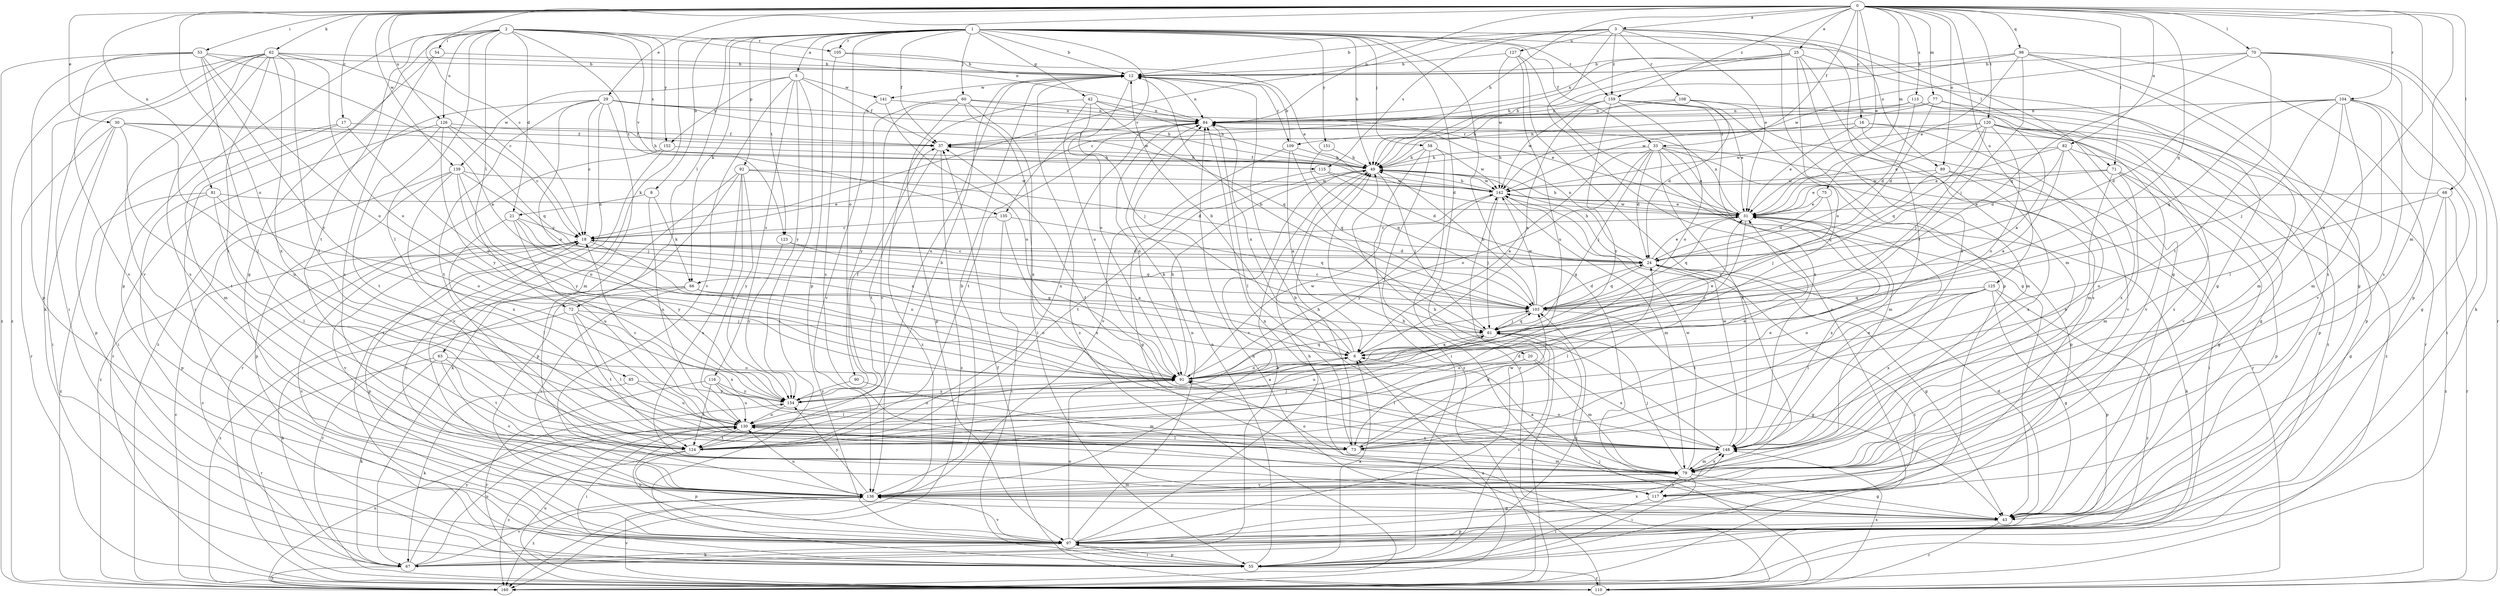 strict digraph  {
0;
1;
2;
3;
5;
6;
8;
12;
16;
17;
18;
20;
21;
24;
25;
29;
30;
31;
33;
37;
42;
43;
49;
53;
54;
55;
58;
60;
61;
62;
63;
66;
67;
68;
70;
71;
72;
73;
75;
77;
79;
81;
82;
84;
85;
89;
90;
91;
92;
97;
98;
103;
104;
105;
108;
109;
110;
113;
115;
116;
117;
120;
123;
124;
125;
126;
127;
130;
135;
136;
139;
141;
142;
148;
151;
152;
154;
159;
160;
0 -> 3  [label=a];
0 -> 16  [label=c];
0 -> 17  [label=c];
0 -> 18  [label=c];
0 -> 25  [label=e];
0 -> 29  [label=e];
0 -> 30  [label=e];
0 -> 31  [label=e];
0 -> 33  [label=f];
0 -> 49  [label=h];
0 -> 53  [label=i];
0 -> 62  [label=k];
0 -> 68  [label=l];
0 -> 70  [label=l];
0 -> 71  [label=l];
0 -> 75  [label=m];
0 -> 77  [label=m];
0 -> 79  [label=m];
0 -> 81  [label=n];
0 -> 82  [label=n];
0 -> 84  [label=n];
0 -> 85  [label=o];
0 -> 89  [label=o];
0 -> 98  [label=q];
0 -> 103  [label=q];
0 -> 104  [label=r];
0 -> 113  [label=s];
0 -> 120  [label=t];
0 -> 125  [label=u];
0 -> 126  [label=u];
0 -> 139  [label=w];
0 -> 148  [label=x];
0 -> 159  [label=z];
1 -> 5  [label=a];
1 -> 8  [label=b];
1 -> 12  [label=b];
1 -> 20  [label=d];
1 -> 33  [label=f];
1 -> 37  [label=f];
1 -> 42  [label=g];
1 -> 43  [label=g];
1 -> 49  [label=h];
1 -> 58  [label=j];
1 -> 60  [label=j];
1 -> 63  [label=k];
1 -> 66  [label=k];
1 -> 71  [label=l];
1 -> 72  [label=l];
1 -> 89  [label=o];
1 -> 90  [label=o];
1 -> 92  [label=p];
1 -> 97  [label=p];
1 -> 105  [label=r];
1 -> 123  [label=t];
1 -> 135  [label=v];
1 -> 151  [label=y];
1 -> 159  [label=z];
2 -> 21  [label=d];
2 -> 43  [label=g];
2 -> 54  [label=i];
2 -> 72  [label=l];
2 -> 73  [label=l];
2 -> 84  [label=n];
2 -> 97  [label=p];
2 -> 105  [label=r];
2 -> 115  [label=s];
2 -> 123  [label=t];
2 -> 124  [label=t];
2 -> 126  [label=u];
2 -> 135  [label=v];
2 -> 152  [label=y];
3 -> 12  [label=b];
3 -> 18  [label=c];
3 -> 31  [label=e];
3 -> 43  [label=g];
3 -> 73  [label=l];
3 -> 97  [label=p];
3 -> 108  [label=r];
3 -> 115  [label=s];
3 -> 127  [label=u];
3 -> 159  [label=z];
3 -> 160  [label=z];
5 -> 37  [label=f];
5 -> 55  [label=i];
5 -> 116  [label=s];
5 -> 136  [label=v];
5 -> 139  [label=w];
5 -> 141  [label=w];
5 -> 152  [label=y];
5 -> 154  [label=y];
6 -> 12  [label=b];
6 -> 31  [label=e];
6 -> 84  [label=n];
6 -> 91  [label=o];
8 -> 21  [label=d];
8 -> 66  [label=k];
8 -> 130  [label=u];
12 -> 84  [label=n];
12 -> 91  [label=o];
12 -> 109  [label=r];
12 -> 130  [label=u];
12 -> 141  [label=w];
12 -> 160  [label=z];
16 -> 31  [label=e];
16 -> 37  [label=f];
16 -> 79  [label=m];
16 -> 109  [label=r];
16 -> 136  [label=v];
16 -> 160  [label=z];
17 -> 37  [label=f];
17 -> 55  [label=i];
17 -> 79  [label=m];
17 -> 91  [label=o];
18 -> 24  [label=d];
18 -> 91  [label=o];
18 -> 97  [label=p];
18 -> 103  [label=q];
18 -> 136  [label=v];
20 -> 73  [label=l];
20 -> 79  [label=m];
20 -> 91  [label=o];
20 -> 148  [label=x];
21 -> 6  [label=a];
21 -> 18  [label=c];
21 -> 73  [label=l];
21 -> 130  [label=u];
21 -> 154  [label=y];
24 -> 18  [label=c];
24 -> 31  [label=e];
24 -> 43  [label=g];
24 -> 49  [label=h];
24 -> 55  [label=i];
24 -> 66  [label=k];
24 -> 73  [label=l];
24 -> 84  [label=n];
24 -> 103  [label=q];
25 -> 12  [label=b];
25 -> 18  [label=c];
25 -> 43  [label=g];
25 -> 49  [label=h];
25 -> 79  [label=m];
25 -> 84  [label=n];
25 -> 91  [label=o];
25 -> 148  [label=x];
29 -> 18  [label=c];
29 -> 49  [label=h];
29 -> 55  [label=i];
29 -> 79  [label=m];
29 -> 84  [label=n];
29 -> 91  [label=o];
29 -> 124  [label=t];
29 -> 142  [label=w];
29 -> 160  [label=z];
30 -> 37  [label=f];
30 -> 49  [label=h];
30 -> 55  [label=i];
30 -> 97  [label=p];
30 -> 110  [label=r];
30 -> 124  [label=t];
30 -> 130  [label=u];
31 -> 18  [label=c];
31 -> 49  [label=h];
31 -> 67  [label=k];
31 -> 84  [label=n];
31 -> 91  [label=o];
31 -> 103  [label=q];
31 -> 142  [label=w];
31 -> 148  [label=x];
33 -> 6  [label=a];
33 -> 24  [label=d];
33 -> 31  [label=e];
33 -> 49  [label=h];
33 -> 61  [label=j];
33 -> 79  [label=m];
33 -> 91  [label=o];
33 -> 97  [label=p];
33 -> 110  [label=r];
33 -> 148  [label=x];
37 -> 49  [label=h];
37 -> 124  [label=t];
37 -> 160  [label=z];
42 -> 49  [label=h];
42 -> 61  [label=j];
42 -> 84  [label=n];
42 -> 91  [label=o];
42 -> 103  [label=q];
42 -> 160  [label=z];
43 -> 12  [label=b];
43 -> 24  [label=d];
43 -> 84  [label=n];
43 -> 97  [label=p];
43 -> 110  [label=r];
49 -> 37  [label=f];
49 -> 61  [label=j];
49 -> 67  [label=k];
49 -> 124  [label=t];
49 -> 136  [label=v];
49 -> 142  [label=w];
53 -> 6  [label=a];
53 -> 12  [label=b];
53 -> 73  [label=l];
53 -> 91  [label=o];
53 -> 97  [label=p];
53 -> 136  [label=v];
53 -> 154  [label=y];
53 -> 160  [label=z];
54 -> 12  [label=b];
54 -> 55  [label=i];
54 -> 117  [label=s];
55 -> 6  [label=a];
55 -> 84  [label=n];
55 -> 97  [label=p];
55 -> 103  [label=q];
55 -> 110  [label=r];
58 -> 49  [label=h];
58 -> 55  [label=i];
58 -> 110  [label=r];
58 -> 142  [label=w];
58 -> 160  [label=z];
60 -> 31  [label=e];
60 -> 55  [label=i];
60 -> 84  [label=n];
60 -> 97  [label=p];
60 -> 136  [label=v];
60 -> 148  [label=x];
60 -> 154  [label=y];
61 -> 6  [label=a];
61 -> 12  [label=b];
61 -> 55  [label=i];
61 -> 103  [label=q];
61 -> 130  [label=u];
62 -> 12  [label=b];
62 -> 18  [label=c];
62 -> 55  [label=i];
62 -> 67  [label=k];
62 -> 73  [label=l];
62 -> 91  [label=o];
62 -> 117  [label=s];
62 -> 124  [label=t];
62 -> 136  [label=v];
62 -> 148  [label=x];
62 -> 160  [label=z];
63 -> 67  [label=k];
63 -> 91  [label=o];
63 -> 110  [label=r];
63 -> 124  [label=t];
63 -> 136  [label=v];
66 -> 91  [label=o];
66 -> 103  [label=q];
66 -> 110  [label=r];
66 -> 136  [label=v];
66 -> 160  [label=z];
67 -> 18  [label=c];
67 -> 130  [label=u];
67 -> 136  [label=v];
67 -> 154  [label=y];
67 -> 160  [label=z];
68 -> 31  [label=e];
68 -> 43  [label=g];
68 -> 91  [label=o];
68 -> 110  [label=r];
68 -> 160  [label=z];
70 -> 12  [label=b];
70 -> 67  [label=k];
70 -> 103  [label=q];
70 -> 110  [label=r];
70 -> 117  [label=s];
70 -> 124  [label=t];
70 -> 142  [label=w];
71 -> 31  [label=e];
71 -> 43  [label=g];
71 -> 79  [label=m];
71 -> 97  [label=p];
71 -> 142  [label=w];
71 -> 148  [label=x];
72 -> 61  [label=j];
72 -> 67  [label=k];
72 -> 73  [label=l];
72 -> 124  [label=t];
72 -> 148  [label=x];
73 -> 31  [label=e];
73 -> 49  [label=h];
73 -> 79  [label=m];
73 -> 103  [label=q];
75 -> 24  [label=d];
75 -> 31  [label=e];
75 -> 61  [label=j];
77 -> 6  [label=a];
77 -> 24  [label=d];
77 -> 79  [label=m];
77 -> 84  [label=n];
77 -> 142  [label=w];
79 -> 6  [label=a];
79 -> 43  [label=g];
79 -> 49  [label=h];
79 -> 55  [label=i];
79 -> 61  [label=j];
79 -> 91  [label=o];
79 -> 117  [label=s];
79 -> 130  [label=u];
79 -> 136  [label=v];
79 -> 142  [label=w];
79 -> 148  [label=x];
81 -> 31  [label=e];
81 -> 73  [label=l];
81 -> 91  [label=o];
81 -> 97  [label=p];
81 -> 160  [label=z];
82 -> 6  [label=a];
82 -> 24  [label=d];
82 -> 31  [label=e];
82 -> 49  [label=h];
82 -> 136  [label=v];
82 -> 148  [label=x];
84 -> 37  [label=f];
84 -> 73  [label=l];
84 -> 91  [label=o];
84 -> 124  [label=t];
85 -> 67  [label=k];
85 -> 130  [label=u];
85 -> 154  [label=y];
89 -> 55  [label=i];
89 -> 103  [label=q];
89 -> 142  [label=w];
89 -> 148  [label=x];
90 -> 79  [label=m];
90 -> 154  [label=y];
91 -> 49  [label=h];
91 -> 103  [label=q];
91 -> 142  [label=w];
91 -> 154  [label=y];
92 -> 24  [label=d];
92 -> 67  [label=k];
92 -> 97  [label=p];
92 -> 117  [label=s];
92 -> 130  [label=u];
92 -> 142  [label=w];
92 -> 154  [label=y];
97 -> 18  [label=c];
97 -> 49  [label=h];
97 -> 55  [label=i];
97 -> 67  [label=k];
97 -> 84  [label=n];
97 -> 91  [label=o];
97 -> 130  [label=u];
97 -> 136  [label=v];
97 -> 142  [label=w];
97 -> 148  [label=x];
98 -> 12  [label=b];
98 -> 31  [label=e];
98 -> 43  [label=g];
98 -> 49  [label=h];
98 -> 61  [label=j];
98 -> 97  [label=p];
98 -> 117  [label=s];
103 -> 18  [label=c];
103 -> 24  [label=d];
103 -> 43  [label=g];
103 -> 49  [label=h];
103 -> 61  [label=j];
103 -> 142  [label=w];
104 -> 24  [label=d];
104 -> 43  [label=g];
104 -> 55  [label=i];
104 -> 61  [label=j];
104 -> 73  [label=l];
104 -> 79  [label=m];
104 -> 84  [label=n];
104 -> 103  [label=q];
104 -> 136  [label=v];
105 -> 12  [label=b];
105 -> 31  [label=e];
105 -> 117  [label=s];
108 -> 24  [label=d];
108 -> 49  [label=h];
108 -> 84  [label=n];
108 -> 117  [label=s];
108 -> 160  [label=z];
109 -> 6  [label=a];
109 -> 12  [label=b];
109 -> 49  [label=h];
109 -> 103  [label=q];
109 -> 136  [label=v];
110 -> 37  [label=f];
110 -> 61  [label=j];
110 -> 84  [label=n];
110 -> 130  [label=u];
110 -> 136  [label=v];
110 -> 148  [label=x];
113 -> 24  [label=d];
113 -> 49  [label=h];
113 -> 84  [label=n];
113 -> 97  [label=p];
113 -> 110  [label=r];
115 -> 24  [label=d];
115 -> 43  [label=g];
115 -> 142  [label=w];
116 -> 73  [label=l];
116 -> 110  [label=r];
116 -> 124  [label=t];
116 -> 130  [label=u];
116 -> 154  [label=y];
117 -> 55  [label=i];
120 -> 31  [label=e];
120 -> 37  [label=f];
120 -> 43  [label=g];
120 -> 61  [label=j];
120 -> 91  [label=o];
120 -> 97  [label=p];
120 -> 103  [label=q];
120 -> 117  [label=s];
120 -> 136  [label=v];
120 -> 142  [label=w];
123 -> 6  [label=a];
123 -> 24  [label=d];
123 -> 154  [label=y];
124 -> 12  [label=b];
124 -> 24  [label=d];
124 -> 61  [label=j];
124 -> 84  [label=n];
124 -> 97  [label=p];
124 -> 160  [label=z];
125 -> 43  [label=g];
125 -> 73  [label=l];
125 -> 91  [label=o];
125 -> 97  [label=p];
125 -> 103  [label=q];
125 -> 124  [label=t];
125 -> 148  [label=x];
125 -> 160  [label=z];
126 -> 18  [label=c];
126 -> 37  [label=f];
126 -> 103  [label=q];
126 -> 110  [label=r];
126 -> 124  [label=t];
126 -> 154  [label=y];
127 -> 12  [label=b];
127 -> 43  [label=g];
127 -> 130  [label=u];
127 -> 136  [label=v];
127 -> 142  [label=w];
130 -> 18  [label=c];
130 -> 31  [label=e];
130 -> 55  [label=i];
130 -> 73  [label=l];
130 -> 91  [label=o];
130 -> 124  [label=t];
130 -> 148  [label=x];
135 -> 18  [label=c];
135 -> 55  [label=i];
135 -> 103  [label=q];
135 -> 148  [label=x];
136 -> 12  [label=b];
136 -> 18  [label=c];
136 -> 43  [label=g];
136 -> 79  [label=m];
136 -> 130  [label=u];
136 -> 154  [label=y];
136 -> 160  [label=z];
139 -> 61  [label=j];
139 -> 91  [label=o];
139 -> 97  [label=p];
139 -> 142  [label=w];
139 -> 148  [label=x];
139 -> 154  [label=y];
139 -> 160  [label=z];
141 -> 84  [label=n];
141 -> 91  [label=o];
141 -> 136  [label=v];
142 -> 31  [label=e];
142 -> 49  [label=h];
142 -> 61  [label=j];
142 -> 79  [label=m];
142 -> 154  [label=y];
148 -> 31  [label=e];
148 -> 37  [label=f];
148 -> 49  [label=h];
148 -> 79  [label=m];
148 -> 91  [label=o];
148 -> 142  [label=w];
151 -> 49  [label=h];
151 -> 103  [label=q];
152 -> 49  [label=h];
152 -> 110  [label=r];
152 -> 136  [label=v];
154 -> 6  [label=a];
154 -> 37  [label=f];
154 -> 130  [label=u];
159 -> 6  [label=a];
159 -> 31  [label=e];
159 -> 79  [label=m];
159 -> 84  [label=n];
159 -> 91  [label=o];
159 -> 142  [label=w];
159 -> 148  [label=x];
159 -> 154  [label=y];
160 -> 6  [label=a];
160 -> 18  [label=c];
160 -> 61  [label=j];
160 -> 130  [label=u];
}
